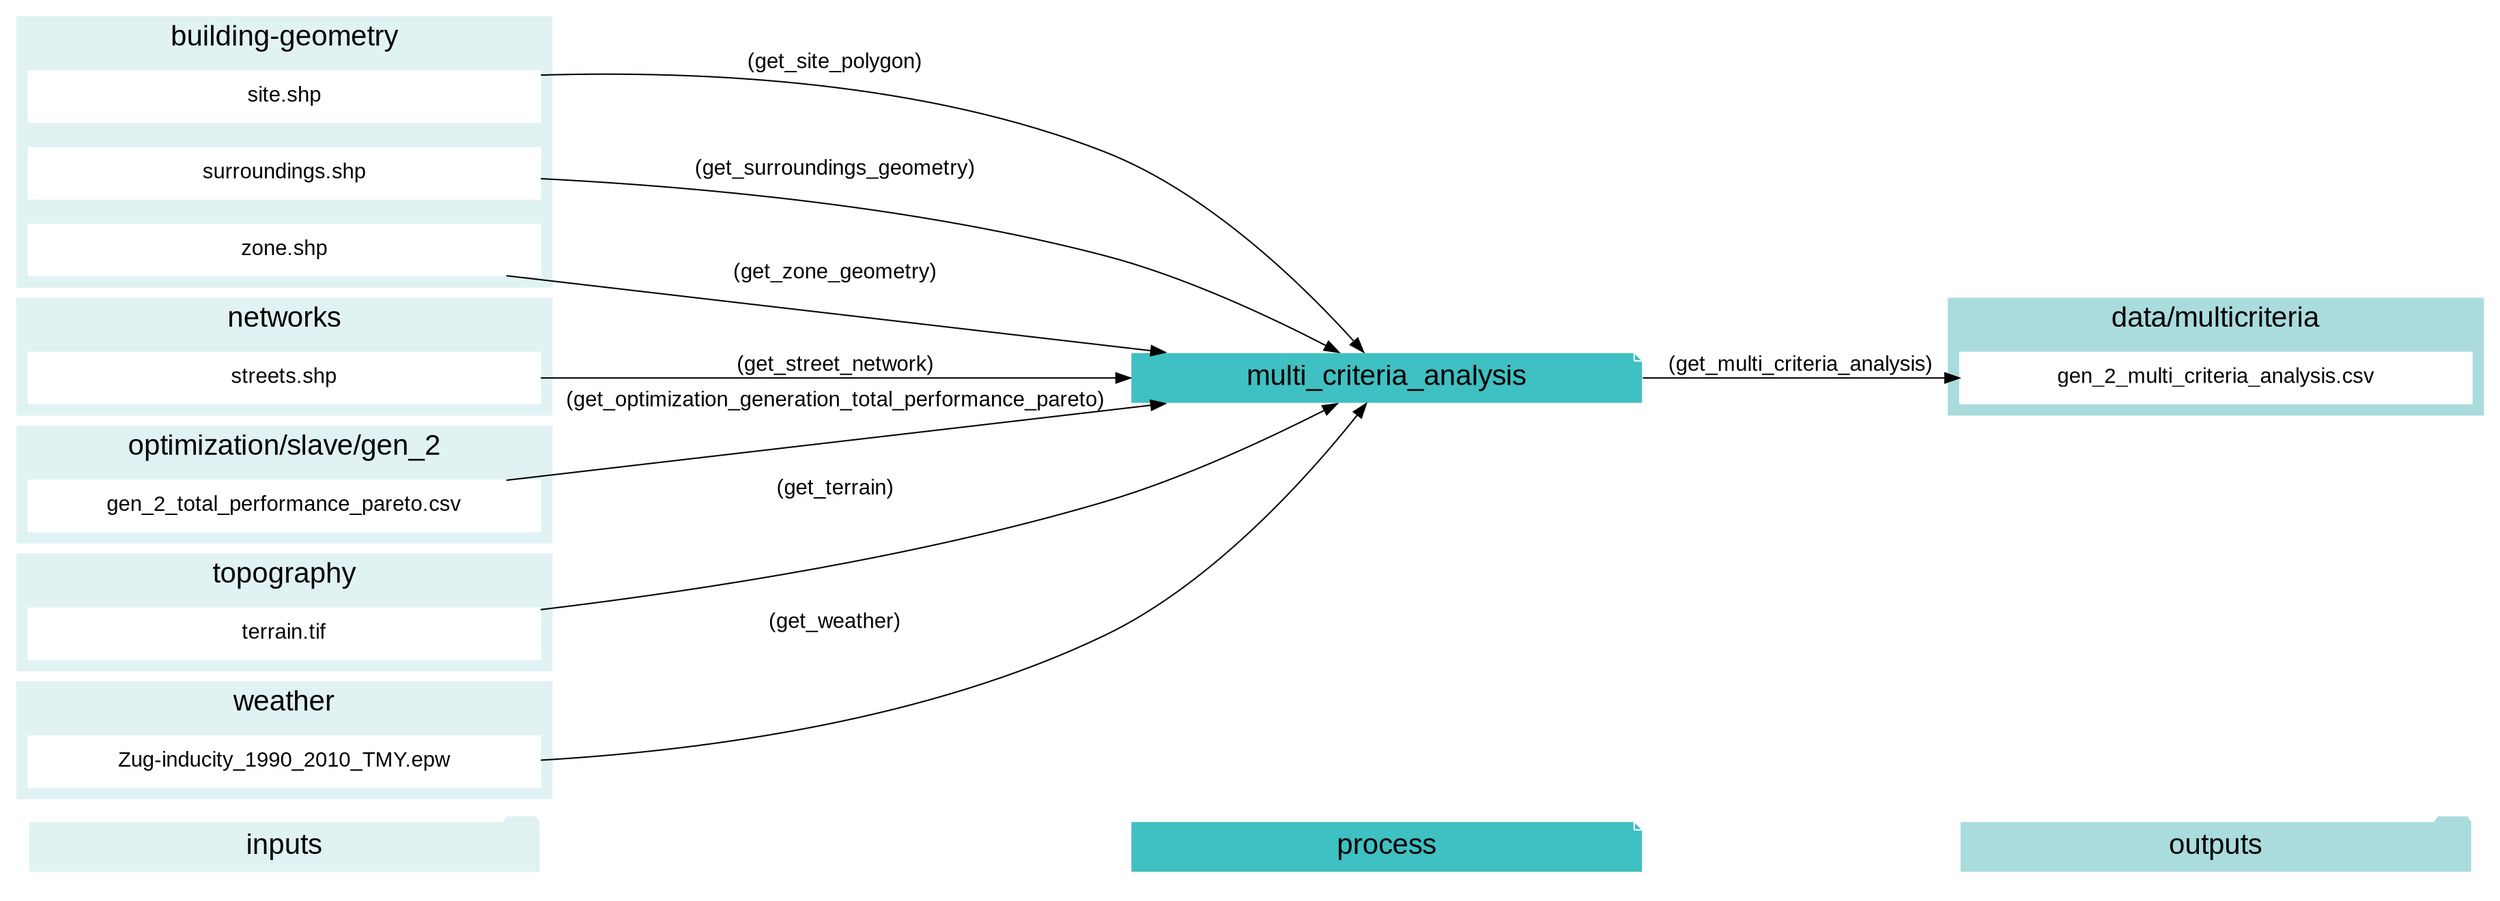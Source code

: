 digraph trace_inputlocator {
    rankdir="LR";
    graph [overlap=false, fontname=arial];
    node [shape=box, style=filled, color=white, fontsize=15, fontname=arial, fixedsize=true, width=5];
    edge [fontname=arial, fontsize = 15]
    newrank=true
    subgraph cluster_legend {
    fontsize=25
    style=invis
    "process"[style=filled, fillcolor="#3FC0C2", shape=note, fontsize=20, fontname="arial"]
    "inputs" [style=filled, shape=folder, color=white, fillcolor="#E1F2F2", fontsize=20]
    "outputs"[style=filled, shape=folder, color=white, fillcolor="#aadcdd", fontsize=20]
    "inputs"->"process"[style=invis]
    "process"->"outputs"[style=invis]
    }
    "multi_criteria_analysis"[style=filled, color=white, fillcolor="#3FC0C2", shape=note, fontsize=20, fontname=arial];
    subgraph cluster_0_in {
        style = filled;
        color = "#E1F2F2";
        fontsize = 20;
        rank=same;
        label="building-geometry";
        "site.shp"
        "surroundings.shp"
        "zone.shp"
    }
    subgraph cluster_1_out {
        style = filled;
        color = "#aadcdd";
        fontsize = 20;
        rank=same;
        label="data/multicriteria";
        "gen_2_multi_criteria_analysis.csv"
    }
    subgraph cluster_2_in {
        style = filled;
        color = "#E1F2F2";
        fontsize = 20;
        rank=same;
        label="networks";
        "streets.shp"
    }
    subgraph cluster_3_in {
        style = filled;
        color = "#E1F2F2";
        fontsize = 20;
        rank=same;
        label="optimization/slave/gen_2";
        "gen_2_total_performance_pareto.csv"
    }
    subgraph cluster_4_in {
        style = filled;
        color = "#E1F2F2";
        fontsize = 20;
        rank=same;
        label="topography";
        "terrain.tif"
    }
    subgraph cluster_5_in {
        style = filled;
        color = "#E1F2F2";
        fontsize = 20;
        rank=same;
        label="weather";
        "Zug-inducity_1990_2010_TMY.epw"
    }
    "gen_2_total_performance_pareto.csv" -> "multi_criteria_analysis"[label="(get_optimization_generation_total_performance_pareto)"]
    "site.shp" -> "multi_criteria_analysis"[label="(get_site_polygon)"]
    "streets.shp" -> "multi_criteria_analysis"[label="(get_street_network)"]
    "surroundings.shp" -> "multi_criteria_analysis"[label="(get_surroundings_geometry)"]
    "terrain.tif" -> "multi_criteria_analysis"[label="(get_terrain)"]
    "Zug-inducity_1990_2010_TMY.epw" -> "multi_criteria_analysis"[label="(get_weather)"]
    "zone.shp" -> "multi_criteria_analysis"[label="(get_zone_geometry)"]
    "multi_criteria_analysis" -> "gen_2_multi_criteria_analysis.csv"[label="(get_multi_criteria_analysis)"]
    }